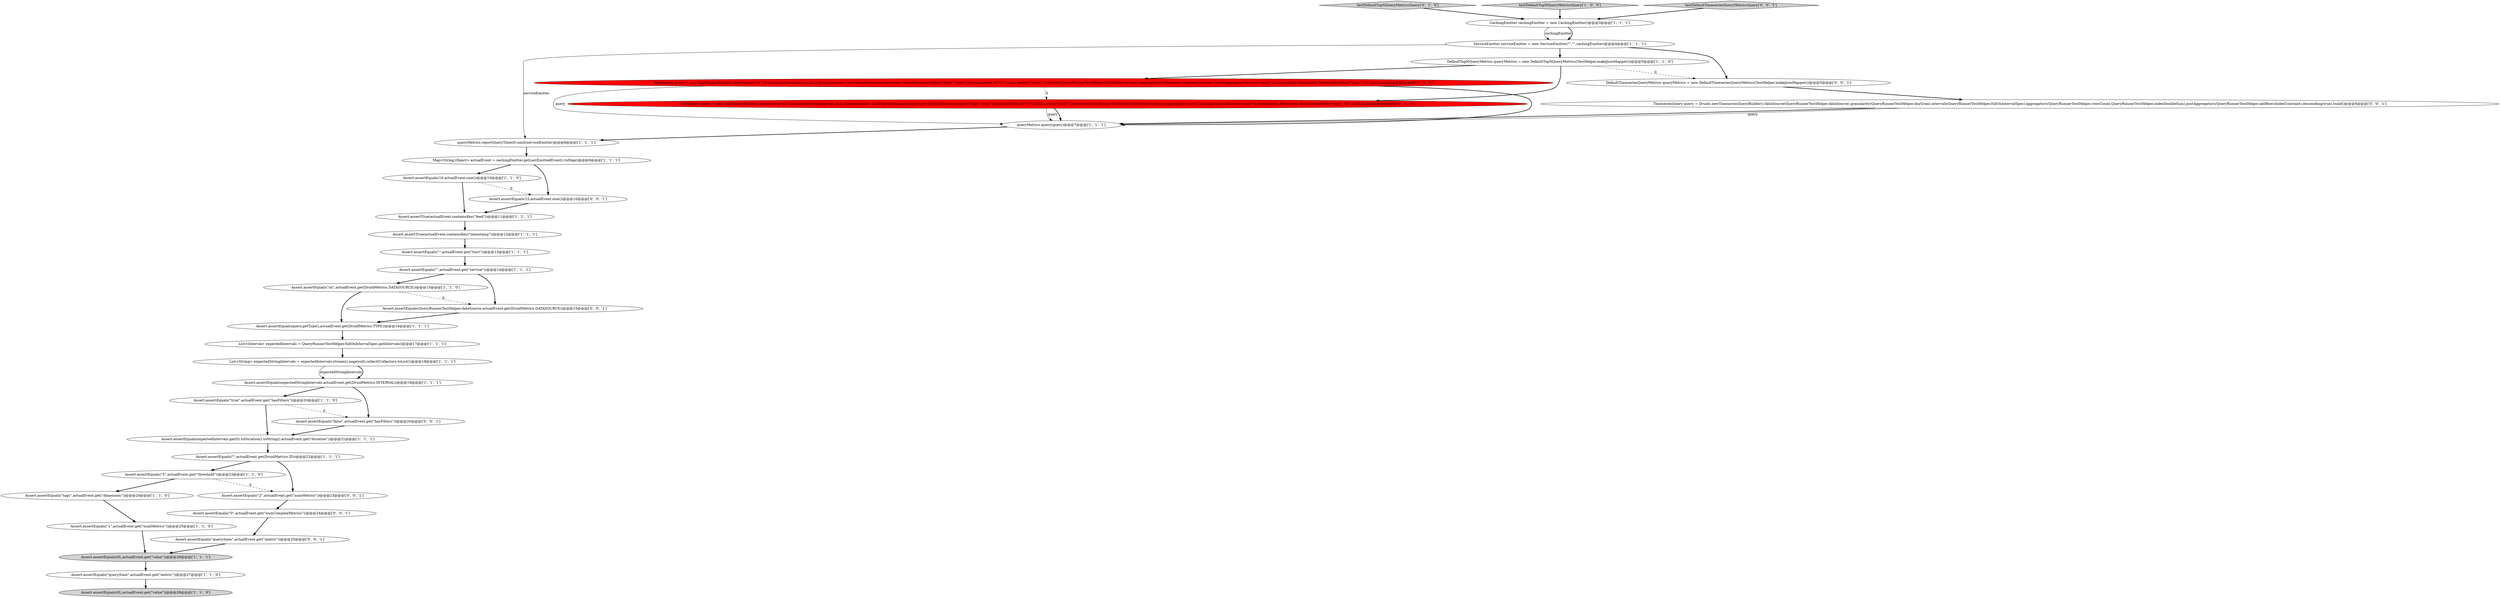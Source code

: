 digraph {
5 [style = filled, label = "ServiceEmitter serviceEmitter = new ServiceEmitter(\"\",\"\",cachingEmitter)@@@4@@@['1', '1', '1']", fillcolor = white, shape = ellipse image = "AAA0AAABBB1BBB"];
7 [style = filled, label = "Assert.assertEquals(\"xx\",actualEvent.get(DruidMetrics.DATASOURCE))@@@15@@@['1', '1', '0']", fillcolor = white, shape = ellipse image = "AAA0AAABBB1BBB"];
35 [style = filled, label = "TimeseriesQuery query = Druids.newTimeseriesQueryBuilder().dataSource(QueryRunnerTestHelper.dataSource).granularity(QueryRunnerTestHelper.dayGran).intervals(QueryRunnerTestHelper.fullOnIntervalSpec).aggregators(QueryRunnerTestHelper.rowsCount,QueryRunnerTestHelper.indexDoubleSum).postAggregators(QueryRunnerTestHelper.addRowsIndexConstant).descending(true).build()@@@6@@@['0', '0', '1']", fillcolor = white, shape = ellipse image = "AAA0AAABBB3BBB"];
16 [style = filled, label = "Assert.assertEquals(0L,actualEvent.get(\"value\"))@@@28@@@['1', '1', '0']", fillcolor = lightgray, shape = ellipse image = "AAA0AAABBB1BBB"];
26 [style = filled, label = "Assert.assertEquals(\"5\",actualEvent.get(\"threshold\"))@@@23@@@['1', '1', '0']", fillcolor = white, shape = ellipse image = "AAA0AAABBB1BBB"];
19 [style = filled, label = "Assert.assertEquals(16,actualEvent.size())@@@10@@@['1', '1', '0']", fillcolor = white, shape = ellipse image = "AAA0AAABBB1BBB"];
21 [style = filled, label = "Assert.assertEquals(\"query/time\",actualEvent.get(\"metric\"))@@@27@@@['1', '1', '0']", fillcolor = white, shape = ellipse image = "AAA0AAABBB1BBB"];
34 [style = filled, label = "Assert.assertEquals(\"false\",actualEvent.get(\"hasFilters\"))@@@20@@@['0', '0', '1']", fillcolor = white, shape = ellipse image = "AAA0AAABBB3BBB"];
2 [style = filled, label = "Assert.assertEquals(\"tags\",actualEvent.get(\"dimension\"))@@@24@@@['1', '1', '0']", fillcolor = white, shape = ellipse image = "AAA0AAABBB1BBB"];
14 [style = filled, label = "Assert.assertEquals(\"true\",actualEvent.get(\"hasFilters\"))@@@20@@@['1', '1', '0']", fillcolor = white, shape = ellipse image = "AAA0AAABBB1BBB"];
29 [style = filled, label = "Assert.assertEquals(\"0\",actualEvent.get(\"numComplexMetrics\"))@@@24@@@['0', '0', '1']", fillcolor = white, shape = ellipse image = "AAA0AAABBB3BBB"];
36 [style = filled, label = "Assert.assertEquals(15,actualEvent.size())@@@10@@@['0', '0', '1']", fillcolor = white, shape = ellipse image = "AAA0AAABBB3BBB"];
10 [style = filled, label = "Assert.assertEquals(0L,actualEvent.get(\"value\"))@@@26@@@['1', '1', '1']", fillcolor = lightgray, shape = ellipse image = "AAA0AAABBB1BBB"];
9 [style = filled, label = "Assert.assertEquals(expectedStringIntervals,actualEvent.get(DruidMetrics.INTERVAL))@@@19@@@['1', '1', '1']", fillcolor = white, shape = ellipse image = "AAA0AAABBB1BBB"];
28 [style = filled, label = "testDefaultTopNQueryMetricsQuery['0', '1', '0']", fillcolor = lightgray, shape = diamond image = "AAA0AAABBB2BBB"];
24 [style = filled, label = "Assert.assertEquals(\"1\",actualEvent.get(\"numMetrics\"))@@@25@@@['1', '1', '0']", fillcolor = white, shape = ellipse image = "AAA0AAABBB1BBB"];
32 [style = filled, label = "DefaultTimeseriesQueryMetrics queryMetrics = new DefaultTimeseriesQueryMetrics(TestHelper.makeJsonMapper())@@@5@@@['0', '0', '1']", fillcolor = white, shape = ellipse image = "AAA0AAABBB3BBB"];
20 [style = filled, label = "Assert.assertTrue(actualEvent.containsKey(\"feed\"))@@@11@@@['1', '1', '1']", fillcolor = white, shape = ellipse image = "AAA0AAABBB1BBB"];
17 [style = filled, label = "testDefaultTopNQueryMetricsQuery['1', '0', '0']", fillcolor = lightgray, shape = diamond image = "AAA0AAABBB1BBB"];
3 [style = filled, label = "Assert.assertEquals(\"\",actualEvent.get(\"host\"))@@@13@@@['1', '1', '1']", fillcolor = white, shape = ellipse image = "AAA0AAABBB1BBB"];
15 [style = filled, label = "DefaultTopNQueryMetrics queryMetrics = new DefaultTopNQueryMetrics(TestHelper.makeJsonMapper())@@@5@@@['1', '1', '0']", fillcolor = white, shape = ellipse image = "AAA0AAABBB1BBB"];
11 [style = filled, label = "List<String> expectedStringIntervals = expectedIntervals.stream().map(null).collect(Collectors.toList())@@@18@@@['1', '1', '1']", fillcolor = white, shape = ellipse image = "AAA0AAABBB1BBB"];
23 [style = filled, label = "Map<String,Object> actualEvent = cachingEmitter.getLastEmittedEvent().toMap()@@@9@@@['1', '1', '1']", fillcolor = white, shape = ellipse image = "AAA0AAABBB1BBB"];
0 [style = filled, label = "Assert.assertEquals(query.getType(),actualEvent.get(DruidMetrics.TYPE))@@@16@@@['1', '1', '1']", fillcolor = white, shape = ellipse image = "AAA0AAABBB1BBB"];
13 [style = filled, label = "Assert.assertEquals(\"\",actualEvent.get(\"service\"))@@@14@@@['1', '1', '1']", fillcolor = white, shape = ellipse image = "AAA0AAABBB1BBB"];
12 [style = filled, label = "List<Interval> expectedIntervals = QueryRunnerTestHelper.fullOnIntervalSpec.getIntervals()@@@17@@@['1', '1', '1']", fillcolor = white, shape = ellipse image = "AAA0AAABBB1BBB"];
31 [style = filled, label = "Assert.assertEquals(QueryRunnerTestHelper.dataSource,actualEvent.get(DruidMetrics.DATASOURCE))@@@15@@@['0', '0', '1']", fillcolor = white, shape = ellipse image = "AAA0AAABBB3BBB"];
6 [style = filled, label = "CachingEmitter cachingEmitter = new CachingEmitter()@@@3@@@['1', '1', '1']", fillcolor = white, shape = ellipse image = "AAA0AAABBB1BBB"];
33 [style = filled, label = "Assert.assertEquals(\"2\",actualEvent.get(\"numMetrics\"))@@@23@@@['0', '0', '1']", fillcolor = white, shape = ellipse image = "AAA0AAABBB3BBB"];
25 [style = filled, label = "queryMetrics.query(query)@@@7@@@['1', '1', '1']", fillcolor = white, shape = ellipse image = "AAA0AAABBB1BBB"];
1 [style = filled, label = "Assert.assertEquals(expectedIntervals.get(0).toDuration().toString(),actualEvent.get(\"duration\"))@@@21@@@['1', '1', '1']", fillcolor = white, shape = ellipse image = "AAA0AAABBB1BBB"];
30 [style = filled, label = "Assert.assertEquals(\"query/time\",actualEvent.get(\"metric\"))@@@25@@@['0', '0', '1']", fillcolor = white, shape = ellipse image = "AAA0AAABBB3BBB"];
22 [style = filled, label = "queryMetrics.reportQueryTime(0).emit(serviceEmitter)@@@8@@@['1', '1', '1']", fillcolor = white, shape = ellipse image = "AAA0AAABBB1BBB"];
27 [style = filled, label = "TopNQuery query = new TopNQueryBuilder().dataSource(\"xx\").granularity(Granularities.ALL).dimension(new ListFilteredDimensionSpec(new DefaultDimensionSpec(\"tags\",\"tags\"),ImmutableSet.of(\"t3\"),null)).metric(\"count\").intervals(QueryRunnerTestHelper.fullOnIntervalSpec).aggregators(new CountAggregatorFactory(\"count\")).threshold(5).filters(new SelectorDimFilter(\"tags\",\"t3\",null)).build()@@@6@@@['0', '1', '0']", fillcolor = red, shape = ellipse image = "AAA1AAABBB2BBB"];
4 [style = filled, label = "Assert.assertTrue(actualEvent.containsKey(\"timestamp\"))@@@12@@@['1', '1', '1']", fillcolor = white, shape = ellipse image = "AAA0AAABBB1BBB"];
8 [style = filled, label = "TopNQuery query = new TopNQueryBuilder().dataSource(\"xx\").granularity(Granularities.ALL).dimension(new ListFilteredDimensionSpec(new DefaultDimensionSpec(\"tags\",\"tags\"),ImmutableSet.of(\"t3\"),null)).metric(\"count\").intervals(QueryRunnerTestHelper.fullOnIntervalSpec).aggregators(Collections.singletonList(new CountAggregatorFactory(\"count\"))).threshold(5).filters(new SelectorDimFilter(\"tags\",\"t3\",null)).build()@@@6@@@['1', '0', '0']", fillcolor = red, shape = ellipse image = "AAA1AAABBB1BBB"];
18 [style = filled, label = "Assert.assertEquals(\"\",actualEvent.get(DruidMetrics.ID))@@@22@@@['1', '1', '1']", fillcolor = white, shape = ellipse image = "AAA0AAABBB1BBB"];
37 [style = filled, label = "testDefaultTimeseriesQueryMetricsQuery['0', '0', '1']", fillcolor = lightgray, shape = diamond image = "AAA0AAABBB3BBB"];
24->10 [style = bold, label=""];
32->35 [style = bold, label=""];
4->3 [style = bold, label=""];
28->6 [style = bold, label=""];
7->31 [style = dashed, label="0"];
25->22 [style = bold, label=""];
29->30 [style = bold, label=""];
17->6 [style = bold, label=""];
14->34 [style = dashed, label="0"];
34->1 [style = bold, label=""];
11->9 [style = solid, label="expectedStringIntervals"];
31->0 [style = bold, label=""];
19->20 [style = bold, label=""];
0->12 [style = bold, label=""];
18->26 [style = bold, label=""];
12->11 [style = bold, label=""];
18->33 [style = bold, label=""];
26->33 [style = dashed, label="0"];
5->15 [style = bold, label=""];
15->32 [style = dashed, label="0"];
8->25 [style = solid, label="query"];
7->0 [style = bold, label=""];
6->5 [style = solid, label="cachingEmitter"];
1->18 [style = bold, label=""];
10->21 [style = bold, label=""];
37->6 [style = bold, label=""];
11->9 [style = bold, label=""];
22->23 [style = bold, label=""];
36->20 [style = bold, label=""];
14->1 [style = bold, label=""];
20->4 [style = bold, label=""];
35->25 [style = bold, label=""];
33->29 [style = bold, label=""];
5->32 [style = bold, label=""];
6->5 [style = bold, label=""];
26->2 [style = bold, label=""];
19->36 [style = dashed, label="0"];
13->7 [style = bold, label=""];
23->19 [style = bold, label=""];
35->25 [style = solid, label="query"];
9->14 [style = bold, label=""];
30->10 [style = bold, label=""];
3->13 [style = bold, label=""];
21->16 [style = bold, label=""];
8->27 [style = dashed, label="0"];
5->22 [style = solid, label="serviceEmitter"];
23->36 [style = bold, label=""];
13->31 [style = bold, label=""];
2->24 [style = bold, label=""];
27->25 [style = solid, label="query"];
15->27 [style = bold, label=""];
8->25 [style = bold, label=""];
27->25 [style = bold, label=""];
15->8 [style = bold, label=""];
9->34 [style = bold, label=""];
}

